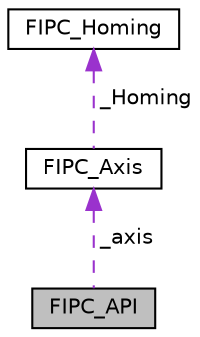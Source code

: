 digraph "FIPC_API"
{
 // LATEX_PDF_SIZE
  edge [fontname="Helvetica",fontsize="10",labelfontname="Helvetica",labelfontsize="10"];
  node [fontname="Helvetica",fontsize="10",shape=record];
  Node1 [label="FIPC_API",height=0.2,width=0.4,color="black", fillcolor="grey75", style="filled", fontcolor="black",tooltip="Clase que implementa una interfaz de aplicación para controlar 6 ejes."];
  Node2 -> Node1 [dir="back",color="darkorchid3",fontsize="10",style="dashed",label=" _axis" ,fontname="Helvetica"];
  Node2 [label="FIPC_Axis",height=0.2,width=0.4,color="black", fillcolor="white", style="filled",URL="$d6/dad/class_f_i_p_c___axis.html",tooltip="Clase que implementa el control de un eje."];
  Node3 -> Node2 [dir="back",color="darkorchid3",fontsize="10",style="dashed",label=" _Homing" ,fontname="Helvetica"];
  Node3 [label="FIPC_Homing",height=0.2,width=0.4,color="black", fillcolor="white", style="filled",URL="$d0/d66/class_f_i_p_c___homing.html",tooltip="Clase que implementa la búsqueda de la referencia cero."];
}
